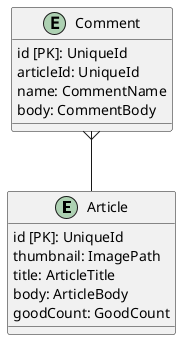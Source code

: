 @startuml
'https://plantuml.com/class-diagram

entity "Article"  {
    id [PK]: UniqueId
    thumbnail: ImagePath
    title: ArticleTitle
    body: ArticleBody
    goodCount: GoodCount
}

entity "Comment" {
    id [PK]: UniqueId
    articleId: UniqueId
    name: CommentName
    body: CommentBody
}
Comment }-- Article

@enduml
